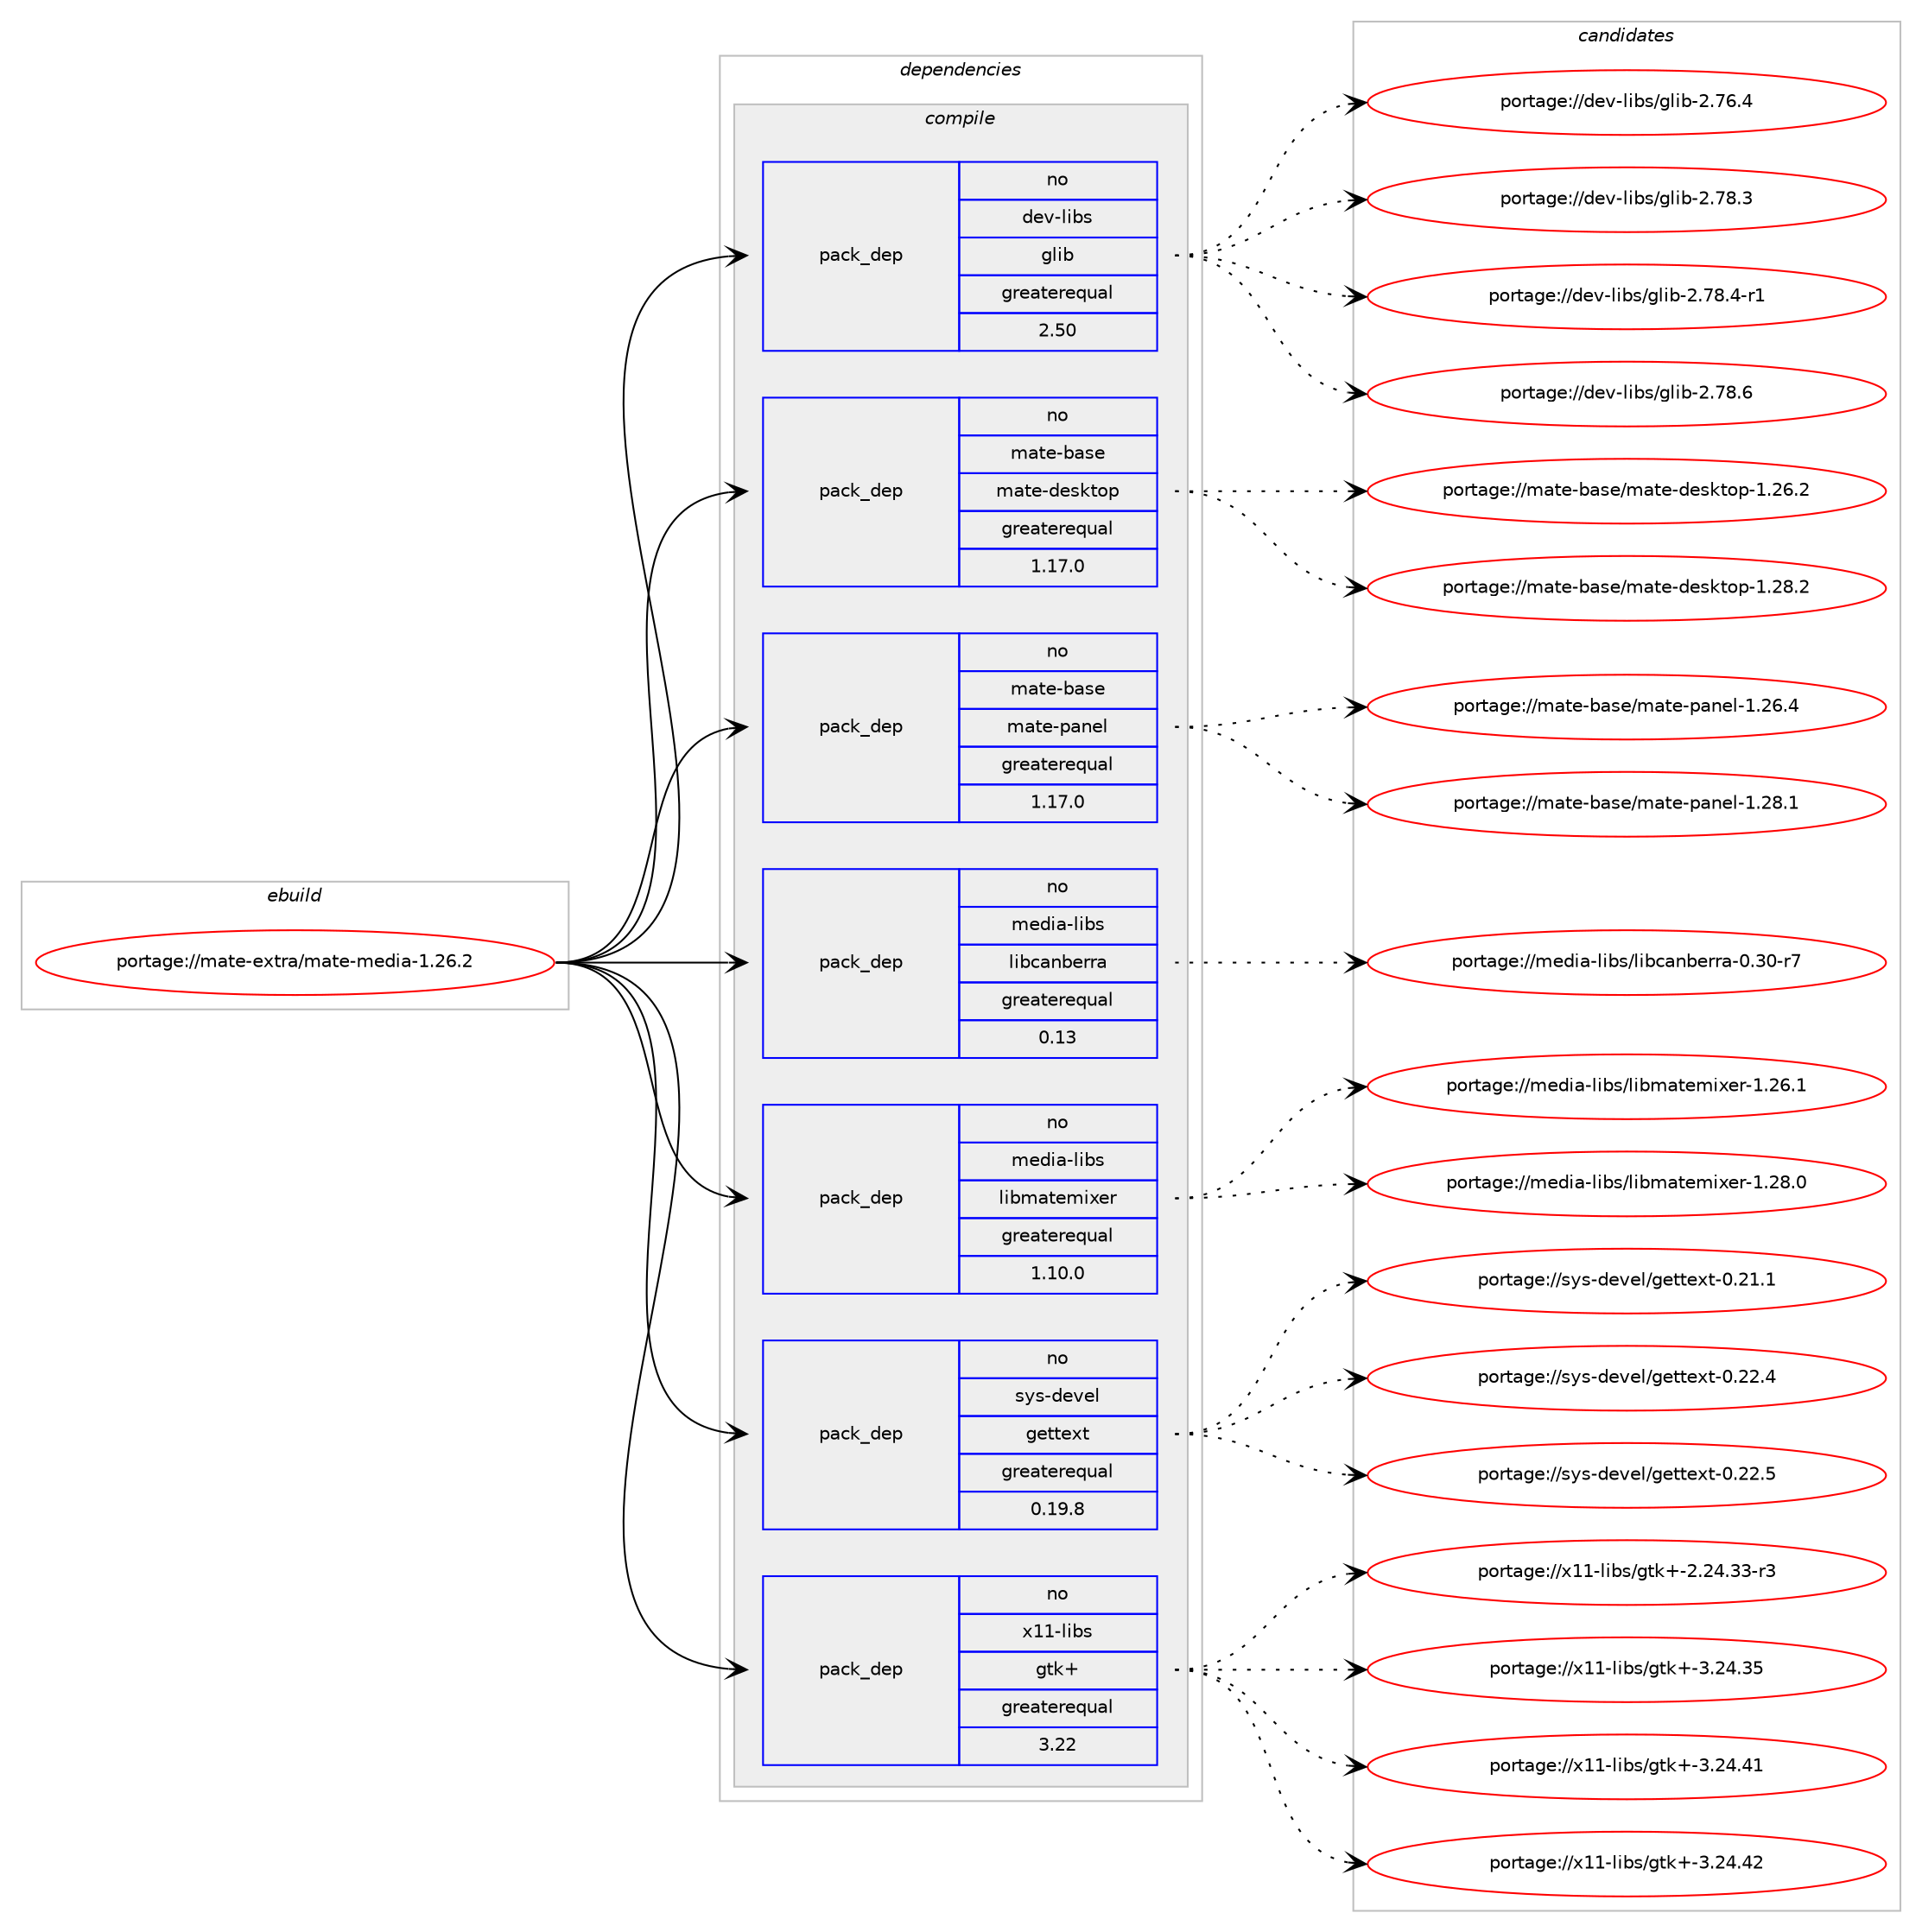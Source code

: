 digraph prolog {

# *************
# Graph options
# *************

newrank=true;
concentrate=true;
compound=true;
graph [rankdir=LR,fontname=Helvetica,fontsize=10,ranksep=1.5];#, ranksep=2.5, nodesep=0.2];
edge  [arrowhead=vee];
node  [fontname=Helvetica,fontsize=10];

# **********
# The ebuild
# **********

subgraph cluster_leftcol {
color=gray;
rank=same;
label=<<i>ebuild</i>>;
id [label="portage://mate-extra/mate-media-1.26.2", color=red, width=4, href="../mate-extra/mate-media-1.26.2.svg"];
}

# ****************
# The dependencies
# ****************

subgraph cluster_midcol {
color=gray;
label=<<i>dependencies</i>>;
subgraph cluster_compile {
fillcolor="#eeeeee";
style=filled;
label=<<i>compile</i>>;
subgraph pack76232 {
dependency147859 [label=<<TABLE BORDER="0" CELLBORDER="1" CELLSPACING="0" CELLPADDING="4" WIDTH="220"><TR><TD ROWSPAN="6" CELLPADDING="30">pack_dep</TD></TR><TR><TD WIDTH="110">no</TD></TR><TR><TD>dev-libs</TD></TR><TR><TD>glib</TD></TR><TR><TD>greaterequal</TD></TR><TR><TD>2.50</TD></TR></TABLE>>, shape=none, color=blue];
}
id:e -> dependency147859:w [weight=20,style="solid",arrowhead="vee"];
# *** BEGIN UNKNOWN DEPENDENCY TYPE (TODO) ***
# id -> package_dependency(portage://mate-extra/mate-media-1.26.2,install,no,dev-libs,libxml2,none,[,,],[slot(2)],[])
# *** END UNKNOWN DEPENDENCY TYPE (TODO) ***

subgraph pack76233 {
dependency147860 [label=<<TABLE BORDER="0" CELLBORDER="1" CELLSPACING="0" CELLPADDING="4" WIDTH="220"><TR><TD ROWSPAN="6" CELLPADDING="30">pack_dep</TD></TR><TR><TD WIDTH="110">no</TD></TR><TR><TD>mate-base</TD></TR><TR><TD>mate-desktop</TD></TR><TR><TD>greaterequal</TD></TR><TR><TD>1.17.0</TD></TR></TABLE>>, shape=none, color=blue];
}
id:e -> dependency147860:w [weight=20,style="solid",arrowhead="vee"];
subgraph pack76234 {
dependency147861 [label=<<TABLE BORDER="0" CELLBORDER="1" CELLSPACING="0" CELLPADDING="4" WIDTH="220"><TR><TD ROWSPAN="6" CELLPADDING="30">pack_dep</TD></TR><TR><TD WIDTH="110">no</TD></TR><TR><TD>mate-base</TD></TR><TR><TD>mate-panel</TD></TR><TR><TD>greaterequal</TD></TR><TR><TD>1.17.0</TD></TR></TABLE>>, shape=none, color=blue];
}
id:e -> dependency147861:w [weight=20,style="solid",arrowhead="vee"];
subgraph pack76235 {
dependency147862 [label=<<TABLE BORDER="0" CELLBORDER="1" CELLSPACING="0" CELLPADDING="4" WIDTH="220"><TR><TD ROWSPAN="6" CELLPADDING="30">pack_dep</TD></TR><TR><TD WIDTH="110">no</TD></TR><TR><TD>media-libs</TD></TR><TR><TD>libcanberra</TD></TR><TR><TD>greaterequal</TD></TR><TR><TD>0.13</TD></TR></TABLE>>, shape=none, color=blue];
}
id:e -> dependency147862:w [weight=20,style="solid",arrowhead="vee"];
subgraph pack76236 {
dependency147863 [label=<<TABLE BORDER="0" CELLBORDER="1" CELLSPACING="0" CELLPADDING="4" WIDTH="220"><TR><TD ROWSPAN="6" CELLPADDING="30">pack_dep</TD></TR><TR><TD WIDTH="110">no</TD></TR><TR><TD>media-libs</TD></TR><TR><TD>libmatemixer</TD></TR><TR><TD>greaterequal</TD></TR><TR><TD>1.10.0</TD></TR></TABLE>>, shape=none, color=blue];
}
id:e -> dependency147863:w [weight=20,style="solid",arrowhead="vee"];
subgraph pack76237 {
dependency147864 [label=<<TABLE BORDER="0" CELLBORDER="1" CELLSPACING="0" CELLPADDING="4" WIDTH="220"><TR><TD ROWSPAN="6" CELLPADDING="30">pack_dep</TD></TR><TR><TD WIDTH="110">no</TD></TR><TR><TD>sys-devel</TD></TR><TR><TD>gettext</TD></TR><TR><TD>greaterequal</TD></TR><TR><TD>0.19.8</TD></TR></TABLE>>, shape=none, color=blue];
}
id:e -> dependency147864:w [weight=20,style="solid",arrowhead="vee"];
# *** BEGIN UNKNOWN DEPENDENCY TYPE (TODO) ***
# id -> package_dependency(portage://mate-extra/mate-media-1.26.2,install,no,virtual,pkgconfig,none,[,,],[],[])
# *** END UNKNOWN DEPENDENCY TYPE (TODO) ***

# *** BEGIN UNKNOWN DEPENDENCY TYPE (TODO) ***
# id -> package_dependency(portage://mate-extra/mate-media-1.26.2,install,no,x11-libs,cairo,none,[,,],[],[])
# *** END UNKNOWN DEPENDENCY TYPE (TODO) ***

subgraph pack76238 {
dependency147865 [label=<<TABLE BORDER="0" CELLBORDER="1" CELLSPACING="0" CELLPADDING="4" WIDTH="220"><TR><TD ROWSPAN="6" CELLPADDING="30">pack_dep</TD></TR><TR><TD WIDTH="110">no</TD></TR><TR><TD>x11-libs</TD></TR><TR><TD>gtk+</TD></TR><TR><TD>greaterequal</TD></TR><TR><TD>3.22</TD></TR></TABLE>>, shape=none, color=blue];
}
id:e -> dependency147865:w [weight=20,style="solid",arrowhead="vee"];
# *** BEGIN UNKNOWN DEPENDENCY TYPE (TODO) ***
# id -> package_dependency(portage://mate-extra/mate-media-1.26.2,install,no,x11-libs,pango,none,[,,],[],[])
# *** END UNKNOWN DEPENDENCY TYPE (TODO) ***

}
subgraph cluster_compileandrun {
fillcolor="#eeeeee";
style=filled;
label=<<i>compile and run</i>>;
}
subgraph cluster_run {
fillcolor="#eeeeee";
style=filled;
label=<<i>run</i>>;
}
}

# **************
# The candidates
# **************

subgraph cluster_choices {
rank=same;
color=gray;
label=<<i>candidates</i>>;

subgraph choice76232 {
color=black;
nodesep=1;
choice1001011184510810598115471031081059845504655544652 [label="portage://dev-libs/glib-2.76.4", color=red, width=4,href="../dev-libs/glib-2.76.4.svg"];
choice1001011184510810598115471031081059845504655564651 [label="portage://dev-libs/glib-2.78.3", color=red, width=4,href="../dev-libs/glib-2.78.3.svg"];
choice10010111845108105981154710310810598455046555646524511449 [label="portage://dev-libs/glib-2.78.4-r1", color=red, width=4,href="../dev-libs/glib-2.78.4-r1.svg"];
choice1001011184510810598115471031081059845504655564654 [label="portage://dev-libs/glib-2.78.6", color=red, width=4,href="../dev-libs/glib-2.78.6.svg"];
dependency147859:e -> choice1001011184510810598115471031081059845504655544652:w [style=dotted,weight="100"];
dependency147859:e -> choice1001011184510810598115471031081059845504655564651:w [style=dotted,weight="100"];
dependency147859:e -> choice10010111845108105981154710310810598455046555646524511449:w [style=dotted,weight="100"];
dependency147859:e -> choice1001011184510810598115471031081059845504655564654:w [style=dotted,weight="100"];
}
subgraph choice76233 {
color=black;
nodesep=1;
choice1099711610145989711510147109971161014510010111510711611111245494650544650 [label="portage://mate-base/mate-desktop-1.26.2", color=red, width=4,href="../mate-base/mate-desktop-1.26.2.svg"];
choice1099711610145989711510147109971161014510010111510711611111245494650564650 [label="portage://mate-base/mate-desktop-1.28.2", color=red, width=4,href="../mate-base/mate-desktop-1.28.2.svg"];
dependency147860:e -> choice1099711610145989711510147109971161014510010111510711611111245494650544650:w [style=dotted,weight="100"];
dependency147860:e -> choice1099711610145989711510147109971161014510010111510711611111245494650564650:w [style=dotted,weight="100"];
}
subgraph choice76234 {
color=black;
nodesep=1;
choice109971161014598971151014710997116101451129711010110845494650544652 [label="portage://mate-base/mate-panel-1.26.4", color=red, width=4,href="../mate-base/mate-panel-1.26.4.svg"];
choice109971161014598971151014710997116101451129711010110845494650564649 [label="portage://mate-base/mate-panel-1.28.1", color=red, width=4,href="../mate-base/mate-panel-1.28.1.svg"];
dependency147861:e -> choice109971161014598971151014710997116101451129711010110845494650544652:w [style=dotted,weight="100"];
dependency147861:e -> choice109971161014598971151014710997116101451129711010110845494650564649:w [style=dotted,weight="100"];
}
subgraph choice76235 {
color=black;
nodesep=1;
choice10910110010597451081059811547108105989997110981011141149745484651484511455 [label="portage://media-libs/libcanberra-0.30-r7", color=red, width=4,href="../media-libs/libcanberra-0.30-r7.svg"];
dependency147862:e -> choice10910110010597451081059811547108105989997110981011141149745484651484511455:w [style=dotted,weight="100"];
}
subgraph choice76236 {
color=black;
nodesep=1;
choice10910110010597451081059811547108105981099711610110910512010111445494650544649 [label="portage://media-libs/libmatemixer-1.26.1", color=red, width=4,href="../media-libs/libmatemixer-1.26.1.svg"];
choice10910110010597451081059811547108105981099711610110910512010111445494650564648 [label="portage://media-libs/libmatemixer-1.28.0", color=red, width=4,href="../media-libs/libmatemixer-1.28.0.svg"];
dependency147863:e -> choice10910110010597451081059811547108105981099711610110910512010111445494650544649:w [style=dotted,weight="100"];
dependency147863:e -> choice10910110010597451081059811547108105981099711610110910512010111445494650564648:w [style=dotted,weight="100"];
}
subgraph choice76237 {
color=black;
nodesep=1;
choice115121115451001011181011084710310111611610112011645484650494649 [label="portage://sys-devel/gettext-0.21.1", color=red, width=4,href="../sys-devel/gettext-0.21.1.svg"];
choice115121115451001011181011084710310111611610112011645484650504652 [label="portage://sys-devel/gettext-0.22.4", color=red, width=4,href="../sys-devel/gettext-0.22.4.svg"];
choice115121115451001011181011084710310111611610112011645484650504653 [label="portage://sys-devel/gettext-0.22.5", color=red, width=4,href="../sys-devel/gettext-0.22.5.svg"];
dependency147864:e -> choice115121115451001011181011084710310111611610112011645484650494649:w [style=dotted,weight="100"];
dependency147864:e -> choice115121115451001011181011084710310111611610112011645484650504652:w [style=dotted,weight="100"];
dependency147864:e -> choice115121115451001011181011084710310111611610112011645484650504653:w [style=dotted,weight="100"];
}
subgraph choice76238 {
color=black;
nodesep=1;
choice12049494510810598115471031161074345504650524651514511451 [label="portage://x11-libs/gtk+-2.24.33-r3", color=red, width=4,href="../x11-libs/gtk+-2.24.33-r3.svg"];
choice1204949451081059811547103116107434551465052465153 [label="portage://x11-libs/gtk+-3.24.35", color=red, width=4,href="../x11-libs/gtk+-3.24.35.svg"];
choice1204949451081059811547103116107434551465052465249 [label="portage://x11-libs/gtk+-3.24.41", color=red, width=4,href="../x11-libs/gtk+-3.24.41.svg"];
choice1204949451081059811547103116107434551465052465250 [label="portage://x11-libs/gtk+-3.24.42", color=red, width=4,href="../x11-libs/gtk+-3.24.42.svg"];
dependency147865:e -> choice12049494510810598115471031161074345504650524651514511451:w [style=dotted,weight="100"];
dependency147865:e -> choice1204949451081059811547103116107434551465052465153:w [style=dotted,weight="100"];
dependency147865:e -> choice1204949451081059811547103116107434551465052465249:w [style=dotted,weight="100"];
dependency147865:e -> choice1204949451081059811547103116107434551465052465250:w [style=dotted,weight="100"];
}
}

}
